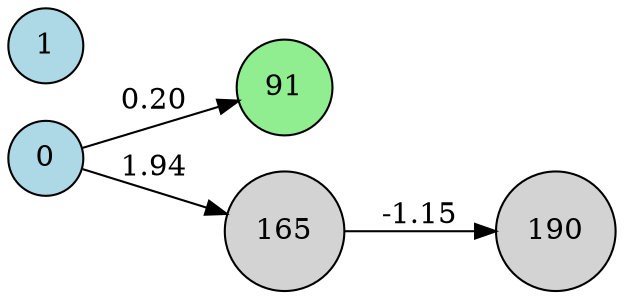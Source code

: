 digraph neat {
  rankdir=LR;
  node [shape=circle];
  node0 [label="0", style=filled, fillcolor=lightblue];
  node1 [label="1", style=filled, fillcolor=lightblue];
  node91 [label="91", style=filled, fillcolor=lightgreen];
  node165 [label="165", style=filled, fillcolor=lightgray];
  node190 [label="190", style=filled, fillcolor=lightgray];
  node0 -> node165 [label="1.94"];
  node165 -> node190 [label="-1.15"];
  node0 -> node91 [label="0.20"];
}
